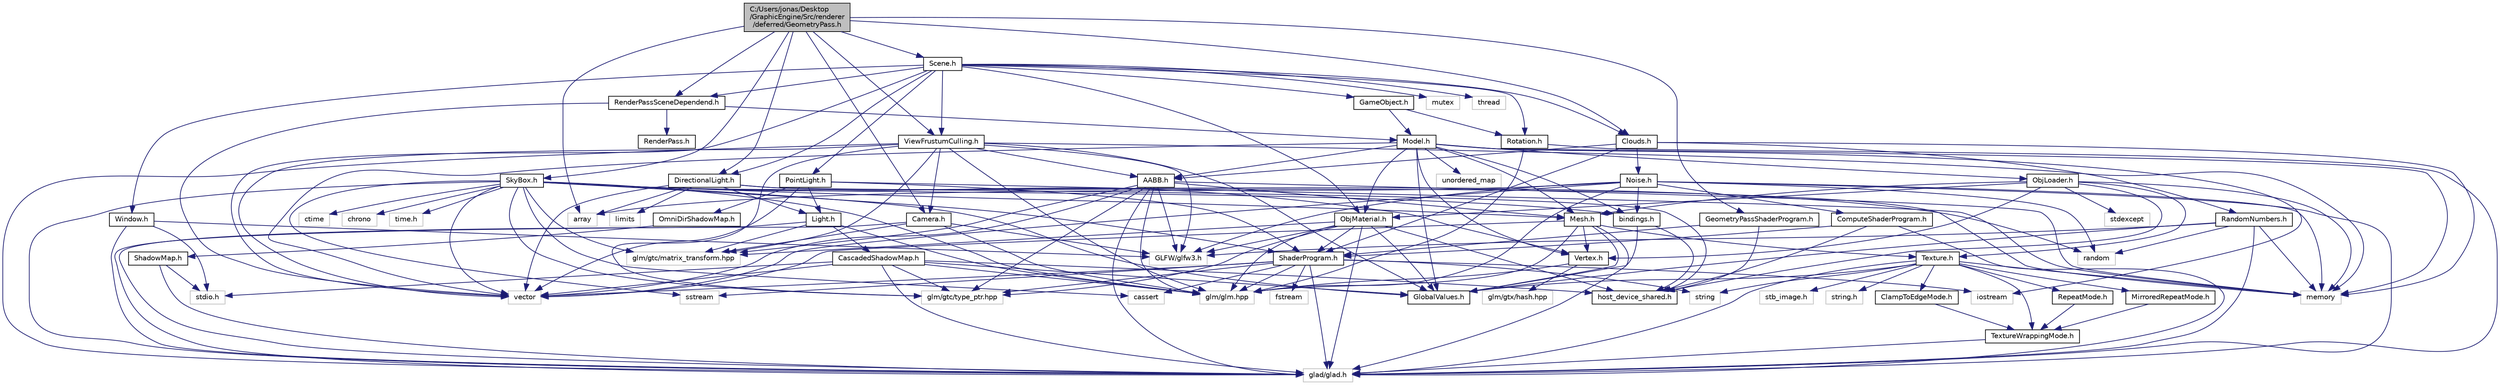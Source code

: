 digraph "C:/Users/jonas/Desktop/GraphicEngine/Src/renderer/deferred/GeometryPass.h"
{
 // INTERACTIVE_SVG=YES
 // LATEX_PDF_SIZE
  bgcolor="transparent";
  edge [fontname="Helvetica",fontsize="10",labelfontname="Helvetica",labelfontsize="10"];
  node [fontname="Helvetica",fontsize="10",shape=record];
  Node1 [label="C:/Users/jonas/Desktop\l/GraphicEngine/Src/renderer\l/deferred/GeometryPass.h",height=0.2,width=0.4,color="black", fillcolor="grey75", style="filled", fontcolor="black",tooltip=" "];
  Node1 -> Node2 [color="midnightblue",fontsize="10",style="solid"];
  Node2 [label="RenderPassSceneDependend.h",height=0.2,width=0.4,color="black",URL="$df/d51/_render_pass_scene_dependend_8h.html",tooltip=" "];
  Node2 -> Node3 [color="midnightblue",fontsize="10",style="solid"];
  Node3 [label="vector",height=0.2,width=0.4,color="grey75",tooltip=" "];
  Node2 -> Node4 [color="midnightblue",fontsize="10",style="solid"];
  Node4 [label="Model.h",height=0.2,width=0.4,color="black",URL="$da/ded/_model_8h.html",tooltip=" "];
  Node4 -> Node5 [color="midnightblue",fontsize="10",style="solid"];
  Node5 [label="iostream",height=0.2,width=0.4,color="grey75",tooltip=" "];
  Node4 -> Node3 [color="midnightblue",fontsize="10",style="solid"];
  Node4 -> Node6 [color="midnightblue",fontsize="10",style="solid"];
  Node6 [label="unordered_map",height=0.2,width=0.4,color="grey75",tooltip=" "];
  Node4 -> Node7 [color="midnightblue",fontsize="10",style="solid"];
  Node7 [label="memory",height=0.2,width=0.4,color="grey75",tooltip=" "];
  Node4 -> Node8 [color="midnightblue",fontsize="10",style="solid"];
  Node8 [label="Mesh.h",height=0.2,width=0.4,color="black",URL="$d2/da1/_mesh_8h.html",tooltip=" "];
  Node8 -> Node9 [color="midnightblue",fontsize="10",style="solid"];
  Node9 [label="glm/glm.hpp",height=0.2,width=0.4,color="grey75",tooltip=" "];
  Node8 -> Node3 [color="midnightblue",fontsize="10",style="solid"];
  Node8 -> Node10 [color="midnightblue",fontsize="10",style="solid"];
  Node10 [label="glad/glad.h",height=0.2,width=0.4,color="grey75",tooltip=" "];
  Node8 -> Node11 [color="midnightblue",fontsize="10",style="solid"];
  Node11 [label="Texture.h",height=0.2,width=0.4,color="black",URL="$de/dbf/_texture_8h.html",tooltip=" "];
  Node11 -> Node10 [color="midnightblue",fontsize="10",style="solid"];
  Node11 -> Node12 [color="midnightblue",fontsize="10",style="solid"];
  Node12 [label="stb_image.h",height=0.2,width=0.4,color="grey75",tooltip=" "];
  Node11 -> Node13 [color="midnightblue",fontsize="10",style="solid"];
  Node13 [label="string.h",height=0.2,width=0.4,color="grey75",tooltip=" "];
  Node11 -> Node7 [color="midnightblue",fontsize="10",style="solid"];
  Node11 -> Node14 [color="midnightblue",fontsize="10",style="solid"];
  Node14 [label="string",height=0.2,width=0.4,color="grey75",tooltip=" "];
  Node11 -> Node15 [color="midnightblue",fontsize="10",style="solid"];
  Node15 [label="TextureWrappingMode.h",height=0.2,width=0.4,color="black",URL="$de/d2b/_texture_wrapping_mode_8h.html",tooltip=" "];
  Node15 -> Node10 [color="midnightblue",fontsize="10",style="solid"];
  Node11 -> Node16 [color="midnightblue",fontsize="10",style="solid"];
  Node16 [label="RepeatMode.h",height=0.2,width=0.4,color="black",URL="$d7/d44/_repeat_mode_8h.html",tooltip=" "];
  Node16 -> Node15 [color="midnightblue",fontsize="10",style="solid"];
  Node11 -> Node17 [color="midnightblue",fontsize="10",style="solid"];
  Node17 [label="MirroredRepeatMode.h",height=0.2,width=0.4,color="black",URL="$d6/d50/_mirrored_repeat_mode_8h.html",tooltip=" "];
  Node17 -> Node15 [color="midnightblue",fontsize="10",style="solid"];
  Node11 -> Node18 [color="midnightblue",fontsize="10",style="solid"];
  Node18 [label="ClampToEdgeMode.h",height=0.2,width=0.4,color="black",URL="$dc/d0d/_clamp_to_edge_mode_8h.html",tooltip=" "];
  Node18 -> Node15 [color="midnightblue",fontsize="10",style="solid"];
  Node11 -> Node19 [color="midnightblue",fontsize="10",style="solid"];
  Node19 [label="GlobalValues.h",height=0.2,width=0.4,color="black",URL="$d4/df9/_global_values_8h.html",tooltip=" "];
  Node8 -> Node20 [color="midnightblue",fontsize="10",style="solid"];
  Node20 [label="Vertex.h",height=0.2,width=0.4,color="black",URL="$d8/dcb/_vertex_8h.html",tooltip=" "];
  Node20 -> Node9 [color="midnightblue",fontsize="10",style="solid"];
  Node20 -> Node21 [color="midnightblue",fontsize="10",style="solid"];
  Node21 [label="glm/gtx/hash.hpp",height=0.2,width=0.4,color="grey75",tooltip=" "];
  Node8 -> Node19 [color="midnightblue",fontsize="10",style="solid"];
  Node4 -> Node20 [color="midnightblue",fontsize="10",style="solid"];
  Node4 -> Node22 [color="midnightblue",fontsize="10",style="solid"];
  Node22 [label="AABB.h",height=0.2,width=0.4,color="black",URL="$d2/d00/_a_a_b_b_8h.html",tooltip=" "];
  Node22 -> Node10 [color="midnightblue",fontsize="10",style="solid"];
  Node22 -> Node23 [color="midnightblue",fontsize="10",style="solid"];
  Node23 [label="GLFW/glfw3.h",height=0.2,width=0.4,color="grey75",tooltip=" "];
  Node22 -> Node9 [color="midnightblue",fontsize="10",style="solid"];
  Node22 -> Node24 [color="midnightblue",fontsize="10",style="solid"];
  Node24 [label="glm/gtc/matrix_transform.hpp",height=0.2,width=0.4,color="grey75",tooltip=" "];
  Node22 -> Node25 [color="midnightblue",fontsize="10",style="solid"];
  Node25 [label="glm/gtc/type_ptr.hpp",height=0.2,width=0.4,color="grey75",tooltip=" "];
  Node22 -> Node3 [color="midnightblue",fontsize="10",style="solid"];
  Node22 -> Node7 [color="midnightblue",fontsize="10",style="solid"];
  Node22 -> Node8 [color="midnightblue",fontsize="10",style="solid"];
  Node4 -> Node19 [color="midnightblue",fontsize="10",style="solid"];
  Node4 -> Node26 [color="midnightblue",fontsize="10",style="solid"];
  Node26 [label="ObjMaterial.h",height=0.2,width=0.4,color="black",URL="$d3/d42/_obj_material_8h.html",tooltip=" "];
  Node26 -> Node10 [color="midnightblue",fontsize="10",style="solid"];
  Node26 -> Node23 [color="midnightblue",fontsize="10",style="solid"];
  Node26 -> Node9 [color="midnightblue",fontsize="10",style="solid"];
  Node26 -> Node24 [color="midnightblue",fontsize="10",style="solid"];
  Node26 -> Node25 [color="midnightblue",fontsize="10",style="solid"];
  Node26 -> Node19 [color="midnightblue",fontsize="10",style="solid"];
  Node26 -> Node27 [color="midnightblue",fontsize="10",style="solid"];
  Node27 [label="host_device_shared.h",height=0.2,width=0.4,color="black",URL="$d1/d7a/host__device__shared_8h.html",tooltip=" "];
  Node26 -> Node28 [color="midnightblue",fontsize="10",style="solid"];
  Node28 [label="ShaderProgram.h",height=0.2,width=0.4,color="black",URL="$d0/dbe/_shader_program_8h.html",tooltip=" "];
  Node28 -> Node5 [color="midnightblue",fontsize="10",style="solid"];
  Node28 -> Node29 [color="midnightblue",fontsize="10",style="solid"];
  Node29 [label="fstream",height=0.2,width=0.4,color="grey75",tooltip=" "];
  Node28 -> Node30 [color="midnightblue",fontsize="10",style="solid"];
  Node30 [label="sstream",height=0.2,width=0.4,color="grey75",tooltip=" "];
  Node28 -> Node14 [color="midnightblue",fontsize="10",style="solid"];
  Node28 -> Node3 [color="midnightblue",fontsize="10",style="solid"];
  Node28 -> Node10 [color="midnightblue",fontsize="10",style="solid"];
  Node28 -> Node9 [color="midnightblue",fontsize="10",style="solid"];
  Node28 -> Node25 [color="midnightblue",fontsize="10",style="solid"];
  Node28 -> Node31 [color="midnightblue",fontsize="10",style="solid"];
  Node31 [label="cassert",height=0.2,width=0.4,color="grey75",tooltip=" "];
  Node4 -> Node32 [color="midnightblue",fontsize="10",style="solid"];
  Node32 [label="ObjLoader.h",height=0.2,width=0.4,color="black",URL="$d4/d6c/_obj_loader_8h.html",tooltip=" "];
  Node32 -> Node7 [color="midnightblue",fontsize="10",style="solid"];
  Node32 -> Node33 [color="midnightblue",fontsize="10",style="solid"];
  Node33 [label="stdexcept",height=0.2,width=0.4,color="grey75",tooltip=" "];
  Node32 -> Node8 [color="midnightblue",fontsize="10",style="solid"];
  Node32 -> Node11 [color="midnightblue",fontsize="10",style="solid"];
  Node32 -> Node20 [color="midnightblue",fontsize="10",style="solid"];
  Node32 -> Node26 [color="midnightblue",fontsize="10",style="solid"];
  Node32 -> Node27 [color="midnightblue",fontsize="10",style="solid"];
  Node4 -> Node34 [color="midnightblue",fontsize="10",style="solid"];
  Node34 [label="bindings.h",height=0.2,width=0.4,color="black",URL="$dc/d49/bindings_8h.html",tooltip=" "];
  Node34 -> Node27 [color="midnightblue",fontsize="10",style="solid"];
  Node34 -> Node19 [color="midnightblue",fontsize="10",style="solid"];
  Node2 -> Node35 [color="midnightblue",fontsize="10",style="solid"];
  Node35 [label="RenderPass.h",height=0.2,width=0.4,color="black",URL="$d0/dab/_render_pass_8h.html",tooltip=" "];
  Node1 -> Node36 [color="midnightblue",fontsize="10",style="solid"];
  Node36 [label="DirectionalLight.h",height=0.2,width=0.4,color="black",URL="$da/d51/_directional_light_8h.html",tooltip=" "];
  Node36 -> Node7 [color="midnightblue",fontsize="10",style="solid"];
  Node36 -> Node37 [color="midnightblue",fontsize="10",style="solid"];
  Node37 [label="limits",height=0.2,width=0.4,color="grey75",tooltip=" "];
  Node36 -> Node3 [color="midnightblue",fontsize="10",style="solid"];
  Node36 -> Node38 [color="midnightblue",fontsize="10",style="solid"];
  Node38 [label="array",height=0.2,width=0.4,color="grey75",tooltip=" "];
  Node36 -> Node39 [color="midnightblue",fontsize="10",style="solid"];
  Node39 [label="Light.h",height=0.2,width=0.4,color="black",URL="$d2/d46/_light_8h.html",tooltip=" "];
  Node39 -> Node10 [color="midnightblue",fontsize="10",style="solid"];
  Node39 -> Node9 [color="midnightblue",fontsize="10",style="solid"];
  Node39 -> Node24 [color="midnightblue",fontsize="10",style="solid"];
  Node39 -> Node40 [color="midnightblue",fontsize="10",style="solid"];
  Node40 [label="CascadedShadowMap.h",height=0.2,width=0.4,color="black",URL="$dc/d9d/_cascaded_shadow_map_8h.html",tooltip=" "];
  Node40 -> Node41 [color="midnightblue",fontsize="10",style="solid"];
  Node41 [label="stdio.h",height=0.2,width=0.4,color="grey75",tooltip=" "];
  Node40 -> Node10 [color="midnightblue",fontsize="10",style="solid"];
  Node40 -> Node9 [color="midnightblue",fontsize="10",style="solid"];
  Node40 -> Node25 [color="midnightblue",fontsize="10",style="solid"];
  Node40 -> Node3 [color="midnightblue",fontsize="10",style="solid"];
  Node40 -> Node19 [color="midnightblue",fontsize="10",style="solid"];
  Node40 -> Node27 [color="midnightblue",fontsize="10",style="solid"];
  Node36 -> Node27 [color="midnightblue",fontsize="10",style="solid"];
  Node1 -> Node42 [color="midnightblue",fontsize="10",style="solid"];
  Node42 [label="GeometryPassShaderProgram.h",height=0.2,width=0.4,color="black",URL="$db/dba/_geometry_pass_shader_program_8h.html",tooltip=" "];
  Node42 -> Node28 [color="midnightblue",fontsize="10",style="solid"];
  Node42 -> Node27 [color="midnightblue",fontsize="10",style="solid"];
  Node1 -> Node43 [color="midnightblue",fontsize="10",style="solid"];
  Node43 [label="SkyBox.h",height=0.2,width=0.4,color="black",URL="$d9/da1/_sky_box_8h.html",tooltip=" "];
  Node43 -> Node3 [color="midnightblue",fontsize="10",style="solid"];
  Node43 -> Node10 [color="midnightblue",fontsize="10",style="solid"];
  Node43 -> Node9 [color="midnightblue",fontsize="10",style="solid"];
  Node43 -> Node24 [color="midnightblue",fontsize="10",style="solid"];
  Node43 -> Node25 [color="midnightblue",fontsize="10",style="solid"];
  Node43 -> Node30 [color="midnightblue",fontsize="10",style="solid"];
  Node43 -> Node44 [color="midnightblue",fontsize="10",style="solid"];
  Node44 [label="ctime",height=0.2,width=0.4,color="grey75",tooltip=" "];
  Node43 -> Node45 [color="midnightblue",fontsize="10",style="solid"];
  Node45 [label="chrono",height=0.2,width=0.4,color="grey75",tooltip=" "];
  Node43 -> Node46 [color="midnightblue",fontsize="10",style="solid"];
  Node46 [label="random",height=0.2,width=0.4,color="grey75",tooltip=" "];
  Node43 -> Node31 [color="midnightblue",fontsize="10",style="solid"];
  Node43 -> Node47 [color="midnightblue",fontsize="10",style="solid"];
  Node47 [label="time.h",height=0.2,width=0.4,color="grey75",tooltip=" "];
  Node43 -> Node19 [color="midnightblue",fontsize="10",style="solid"];
  Node43 -> Node8 [color="midnightblue",fontsize="10",style="solid"];
  Node43 -> Node20 [color="midnightblue",fontsize="10",style="solid"];
  Node43 -> Node28 [color="midnightblue",fontsize="10",style="solid"];
  Node43 -> Node34 [color="midnightblue",fontsize="10",style="solid"];
  Node1 -> Node48 [color="midnightblue",fontsize="10",style="solid"];
  Node48 [label="ViewFrustumCulling.h",height=0.2,width=0.4,color="black",URL="$da/d36/_view_frustum_culling_8h.html",tooltip=" "];
  Node48 -> Node10 [color="midnightblue",fontsize="10",style="solid"];
  Node48 -> Node23 [color="midnightblue",fontsize="10",style="solid"];
  Node48 -> Node9 [color="midnightblue",fontsize="10",style="solid"];
  Node48 -> Node24 [color="midnightblue",fontsize="10",style="solid"];
  Node48 -> Node25 [color="midnightblue",fontsize="10",style="solid"];
  Node48 -> Node3 [color="midnightblue",fontsize="10",style="solid"];
  Node48 -> Node7 [color="midnightblue",fontsize="10",style="solid"];
  Node48 -> Node49 [color="midnightblue",fontsize="10",style="solid"];
  Node49 [label="Camera.h",height=0.2,width=0.4,color="black",URL="$d5/d91/_camera_8h.html",tooltip=" "];
  Node49 -> Node9 [color="midnightblue",fontsize="10",style="solid"];
  Node49 -> Node24 [color="midnightblue",fontsize="10",style="solid"];
  Node49 -> Node10 [color="midnightblue",fontsize="10",style="solid"];
  Node49 -> Node23 [color="midnightblue",fontsize="10",style="solid"];
  Node48 -> Node22 [color="midnightblue",fontsize="10",style="solid"];
  Node48 -> Node19 [color="midnightblue",fontsize="10",style="solid"];
  Node1 -> Node49 [color="midnightblue",fontsize="10",style="solid"];
  Node1 -> Node50 [color="midnightblue",fontsize="10",style="solid"];
  Node50 [label="Clouds.h",height=0.2,width=0.4,color="black",URL="$da/d3e/_clouds_8h.html",tooltip=" "];
  Node50 -> Node7 [color="midnightblue",fontsize="10",style="solid"];
  Node50 -> Node22 [color="midnightblue",fontsize="10",style="solid"];
  Node50 -> Node28 [color="midnightblue",fontsize="10",style="solid"];
  Node50 -> Node51 [color="midnightblue",fontsize="10",style="solid"];
  Node51 [label="Noise.h",height=0.2,width=0.4,color="black",URL="$d0/dde/_noise_8h.html",tooltip=" "];
  Node51 -> Node10 [color="midnightblue",fontsize="10",style="solid"];
  Node51 -> Node23 [color="midnightblue",fontsize="10",style="solid"];
  Node51 -> Node9 [color="midnightblue",fontsize="10",style="solid"];
  Node51 -> Node46 [color="midnightblue",fontsize="10",style="solid"];
  Node51 -> Node7 [color="midnightblue",fontsize="10",style="solid"];
  Node51 -> Node38 [color="midnightblue",fontsize="10",style="solid"];
  Node51 -> Node3 [color="midnightblue",fontsize="10",style="solid"];
  Node51 -> Node52 [color="midnightblue",fontsize="10",style="solid"];
  Node52 [label="ComputeShaderProgram.h",height=0.2,width=0.4,color="black",URL="$dc/d3c/_compute_shader_program_8h.html",tooltip=" "];
  Node52 -> Node28 [color="midnightblue",fontsize="10",style="solid"];
  Node52 -> Node27 [color="midnightblue",fontsize="10",style="solid"];
  Node52 -> Node10 [color="midnightblue",fontsize="10",style="solid"];
  Node51 -> Node34 [color="midnightblue",fontsize="10",style="solid"];
  Node50 -> Node53 [color="midnightblue",fontsize="10",style="solid"];
  Node53 [label="RandomNumbers.h",height=0.2,width=0.4,color="black",URL="$d1/d66/_random_numbers_8h.html",tooltip=" "];
  Node53 -> Node7 [color="midnightblue",fontsize="10",style="solid"];
  Node53 -> Node10 [color="midnightblue",fontsize="10",style="solid"];
  Node53 -> Node23 [color="midnightblue",fontsize="10",style="solid"];
  Node53 -> Node46 [color="midnightblue",fontsize="10",style="solid"];
  Node53 -> Node19 [color="midnightblue",fontsize="10",style="solid"];
  Node1 -> Node54 [color="midnightblue",fontsize="10",style="solid"];
  Node54 [label="Scene.h",height=0.2,width=0.4,color="black",URL="$de/d56/_scene_8h.html",tooltip=" "];
  Node54 -> Node3 [color="midnightblue",fontsize="10",style="solid"];
  Node54 -> Node55 [color="midnightblue",fontsize="10",style="solid"];
  Node55 [label="mutex",height=0.2,width=0.4,color="grey75",tooltip=" "];
  Node54 -> Node56 [color="midnightblue",fontsize="10",style="solid"];
  Node56 [label="thread",height=0.2,width=0.4,color="grey75",tooltip=" "];
  Node54 -> Node57 [color="midnightblue",fontsize="10",style="solid"];
  Node57 [label="GameObject.h",height=0.2,width=0.4,color="black",URL="$df/d91/_game_object_8h.html",tooltip=" "];
  Node57 -> Node4 [color="midnightblue",fontsize="10",style="solid"];
  Node57 -> Node58 [color="midnightblue",fontsize="10",style="solid"];
  Node58 [label="Rotation.h",height=0.2,width=0.4,color="black",URL="$d9/dd4/_rotation_8h.html",tooltip=" "];
  Node58 -> Node10 [color="midnightblue",fontsize="10",style="solid"];
  Node58 -> Node9 [color="midnightblue",fontsize="10",style="solid"];
  Node54 -> Node48 [color="midnightblue",fontsize="10",style="solid"];
  Node54 -> Node2 [color="midnightblue",fontsize="10",style="solid"];
  Node54 -> Node59 [color="midnightblue",fontsize="10",style="solid"];
  Node59 [label="Window.h",height=0.2,width=0.4,color="black",URL="$de/d42/_window_8h.html",tooltip=" "];
  Node59 -> Node41 [color="midnightblue",fontsize="10",style="solid"];
  Node59 -> Node10 [color="midnightblue",fontsize="10",style="solid"];
  Node59 -> Node23 [color="midnightblue",fontsize="10",style="solid"];
  Node54 -> Node50 [color="midnightblue",fontsize="10",style="solid"];
  Node54 -> Node26 [color="midnightblue",fontsize="10",style="solid"];
  Node54 -> Node60 [color="midnightblue",fontsize="10",style="solid"];
  Node60 [label="PointLight.h",height=0.2,width=0.4,color="black",URL="$df/dcc/_point_light_8h.html",tooltip=" "];
  Node60 -> Node3 [color="midnightblue",fontsize="10",style="solid"];
  Node60 -> Node7 [color="midnightblue",fontsize="10",style="solid"];
  Node60 -> Node39 [color="midnightblue",fontsize="10",style="solid"];
  Node60 -> Node61 [color="midnightblue",fontsize="10",style="solid"];
  Node61 [label="OmniDirShadowMap.h",height=0.2,width=0.4,color="black",URL="$d1/d02/_omni_dir_shadow_map_8h.html",tooltip=" "];
  Node61 -> Node62 [color="midnightblue",fontsize="10",style="solid"];
  Node62 [label="ShadowMap.h",height=0.2,width=0.4,color="black",URL="$de/df2/_shadow_map_8h.html",tooltip=" "];
  Node62 -> Node41 [color="midnightblue",fontsize="10",style="solid"];
  Node62 -> Node10 [color="midnightblue",fontsize="10",style="solid"];
  Node60 -> Node28 [color="midnightblue",fontsize="10",style="solid"];
  Node54 -> Node58 [color="midnightblue",fontsize="10",style="solid"];
  Node54 -> Node36 [color="midnightblue",fontsize="10",style="solid"];
  Node1 -> Node38 [color="midnightblue",fontsize="10",style="solid"];
}
